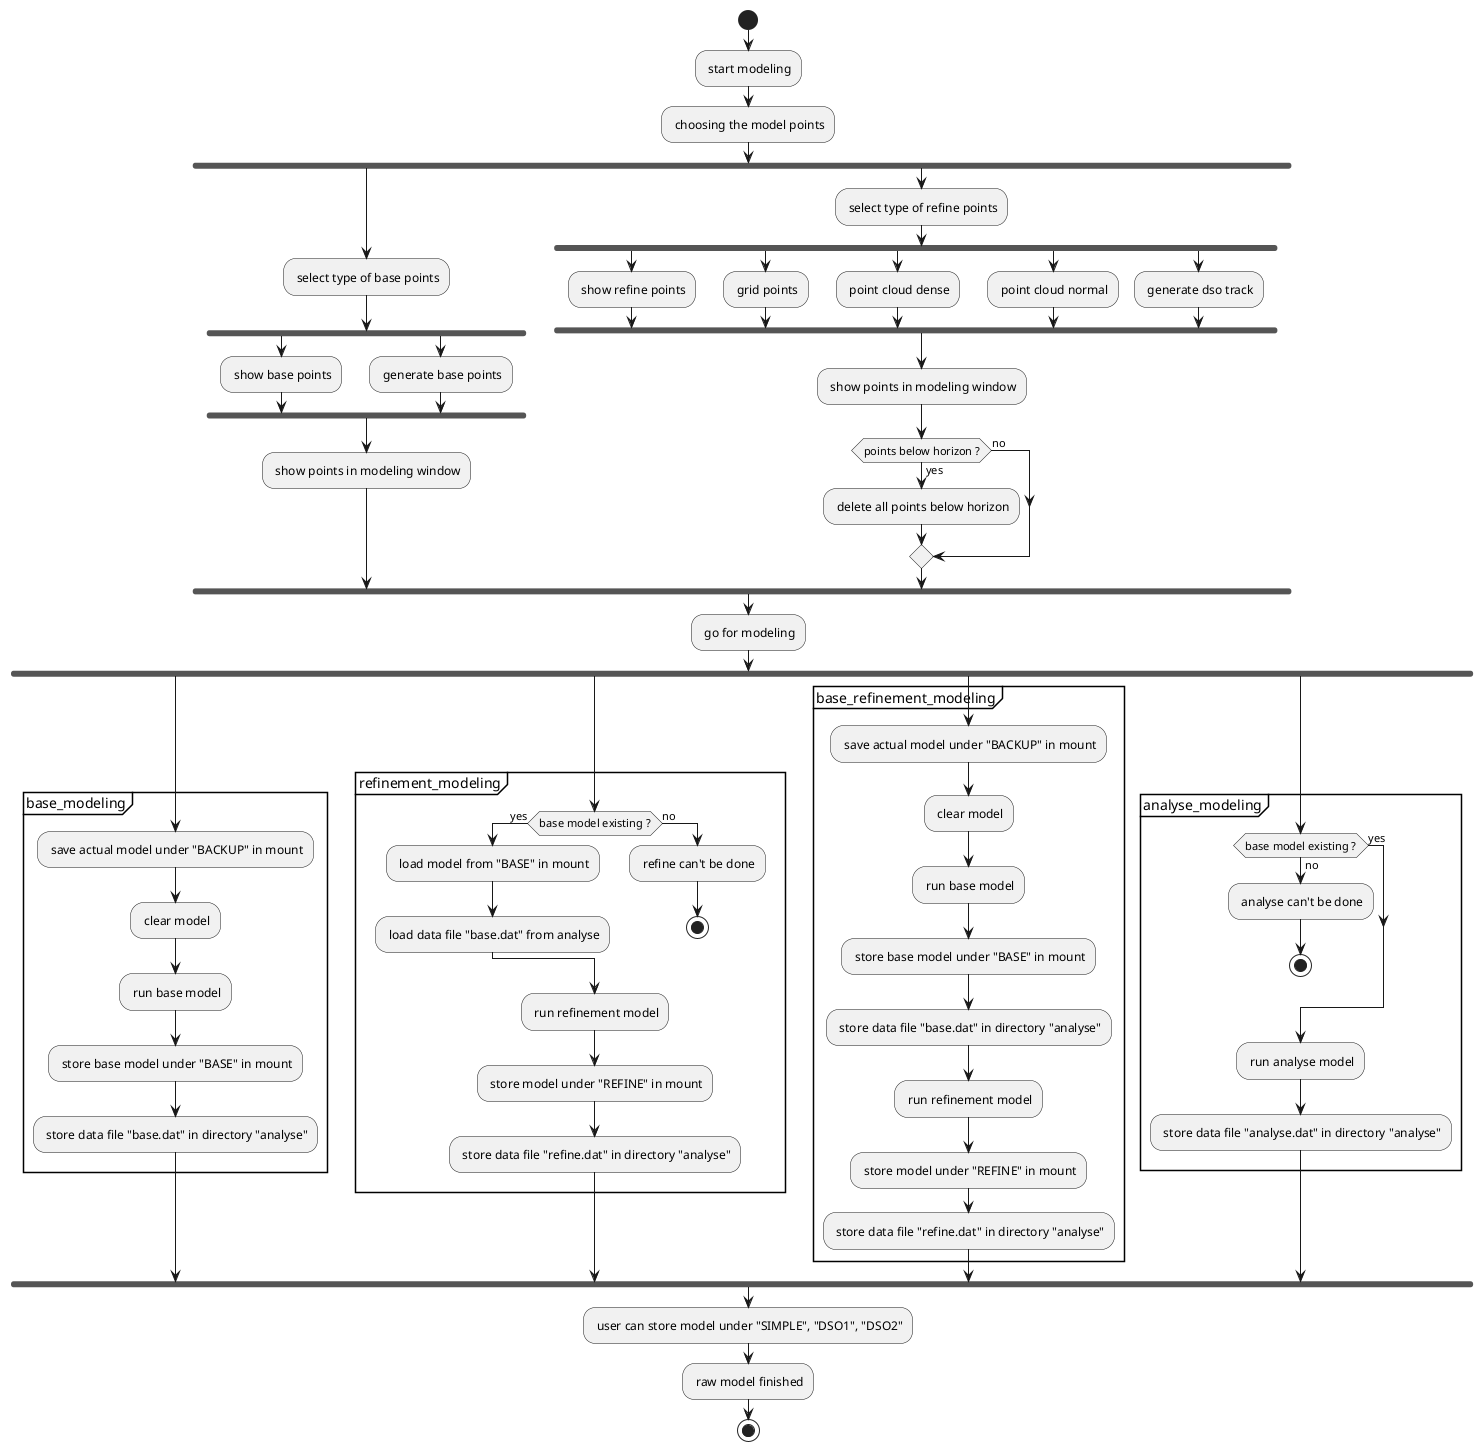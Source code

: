 @startuml start
start
: start modeling;
: choosing the model points;
fork
    : select type of base points;
    fork
    : show base points;
    fork again
    : generate base points;
    end fork
    : show points in modeling window;
fork again
    : select type of refine points;
    fork
    : show refine points;
    fork again
    : grid points;
    fork again
    : point cloud dense;
    fork again
    : point cloud normal;
    fork again
    : generate dso track;
    end fork
    : show points in modeling window;
    if (points below horizon ?) then (yes)
        : delete all points below horizon;
    else (no)
    endif
end fork
: go for modeling;
fork
    partition base_modeling {
    : save actual model under "BACKUP" in mount;
    : clear model;
    : run base model;
    : store base model under "BASE" in mount;
    : store data file "base.dat" in directory "analyse";
    }
fork again
    partition refinement_modeling {
    if (base model existing ?) then (yes)
        : load model from "BASE" in mount;
        : load data file "base.dat" from analyse;
    else (no)
        : refine can't be done;
        stop
    endif
    : run refinement model;
    : store model under "REFINE" in mount;
    : store data file "refine.dat" in directory "analyse";
    }
fork again
    partition base_refinement_modeling {
    : save actual model under "BACKUP" in mount;
    : clear model;
    : run base model;
    : store base model under "BASE" in mount;
    : store data file "base.dat" in directory "analyse";
    : run refinement model;
    : store model under "REFINE" in mount;
    : store data file "refine.dat" in directory "analyse";
    }
fork again
    partition analyse_modeling{
    if (base model existing ?) then (yes)
    else (no)
        : analyse can't be done;
        stop
    endif
    : run analyse model;
    : store data file "analyse.dat" in directory "analyse";
    }
end fork
: user can store model under "SIMPLE", "DSO1", "DSO2";
: raw model finished;

stop
@enduml
